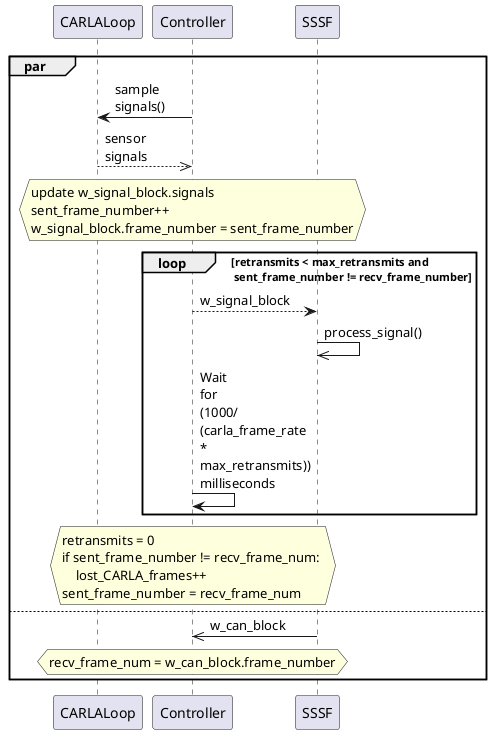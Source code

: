 @startuml
skinparam maxmessagesize 40
par
CARLALoop <- Controller : sample signals()
CARLALoop -->> Controller: sensor signals
hnote over Controller
update w_signal_block.signals
sent_frame_number++
w_signal_block.frame_number = sent_frame_number
endhnote
loop retransmits < max_retransmits and \n sent_frame_number != recv_frame_number
Controller --> SSSF: w_signal_block
SSSF ->> SSSF: process_signal()
Controller -> Controller: Wait for (1000/ (carla_frame_rate * max_retransmits)) milliseconds
end
hnote over Controller
retransmits = 0
if sent_frame_number != recv_frame_num: 
    lost_CARLA_frames++
sent_frame_number = recv_frame_num
endhnote
else
SSSF ->> Controller: w_can_block
hnote over Controller: recv_frame_num = w_can_block.frame_number
end
@enduml